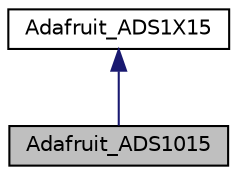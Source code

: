digraph "Adafruit_ADS1015"
{
 // LATEX_PDF_SIZE
  edge [fontname="Helvetica",fontsize="10",labelfontname="Helvetica",labelfontsize="10"];
  node [fontname="Helvetica",fontsize="10",shape=record];
  Node1 [label="Adafruit_ADS1015",height=0.2,width=0.4,color="black", fillcolor="grey75", style="filled", fontcolor="black",tooltip="Sensor driver for the Adafruit ADS1015 ADC breakout."];
  Node2 -> Node1 [dir="back",color="midnightblue",fontsize="10",style="solid",fontname="Helvetica"];
  Node2 [label="Adafruit_ADS1X15",height=0.2,width=0.4,color="black", fillcolor="white", style="filled",URL="$classAdafruit__ADS1X15.html",tooltip="Sensor driver for the Adafruit ADS1X15 ADC breakouts."];
}
